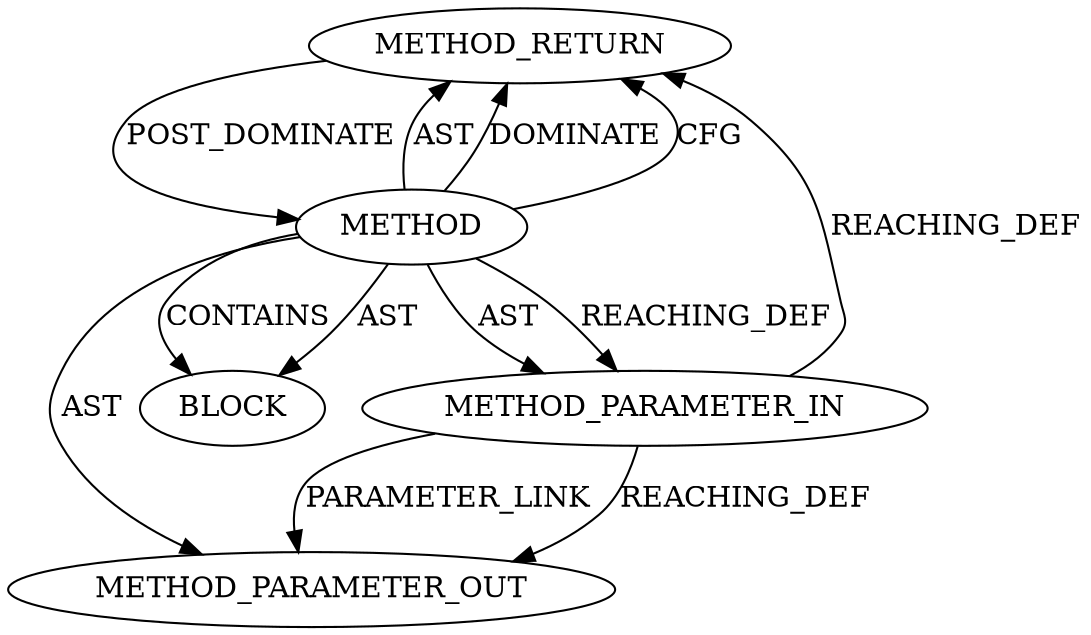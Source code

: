 digraph {
  20156 [label=METHOD_RETURN ORDER=2 CODE="RET" TYPE_FULL_NAME="ANY" EVALUATION_STRATEGY="BY_VALUE"]
  20153 [label=METHOD AST_PARENT_TYPE="NAMESPACE_BLOCK" AST_PARENT_FULL_NAME="<global>" ORDER=0 CODE="<empty>" FULL_NAME="ipv6_hdr" IS_EXTERNAL=true FILENAME="<empty>" SIGNATURE="" NAME="ipv6_hdr"]
  20154 [label=METHOD_PARAMETER_IN ORDER=1 CODE="p1" IS_VARIADIC=false TYPE_FULL_NAME="ANY" EVALUATION_STRATEGY="BY_VALUE" INDEX=1 NAME="p1"]
  22070 [label=METHOD_PARAMETER_OUT ORDER=1 CODE="p1" IS_VARIADIC=false TYPE_FULL_NAME="ANY" EVALUATION_STRATEGY="BY_VALUE" INDEX=1 NAME="p1"]
  20155 [label=BLOCK ORDER=1 ARGUMENT_INDEX=1 CODE="<empty>" TYPE_FULL_NAME="ANY"]
  20154 -> 22070 [label=REACHING_DEF VARIABLE="p1"]
  20153 -> 20156 [label=AST ]
  20153 -> 20156 [label=DOMINATE ]
  20156 -> 20153 [label=POST_DOMINATE ]
  20153 -> 22070 [label=AST ]
  20153 -> 20155 [label=CONTAINS ]
  20153 -> 20154 [label=REACHING_DEF VARIABLE=""]
  20153 -> 20156 [label=CFG ]
  20153 -> 20154 [label=AST ]
  20154 -> 20156 [label=REACHING_DEF VARIABLE="p1"]
  20153 -> 20155 [label=AST ]
  20154 -> 22070 [label=PARAMETER_LINK ]
}
